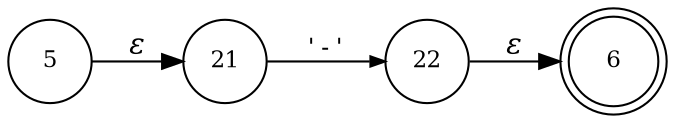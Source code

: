digraph ATN {
rankdir=LR;
s6[fontsize=11, label="6", shape=doublecircle, fixedsize=true, width=.6];
s5[fontsize=11,label="5", shape=circle, fixedsize=true, width=.55, peripheries=1];
s21[fontsize=11,label="21", shape=circle, fixedsize=true, width=.55, peripheries=1];
s22[fontsize=11,label="22", shape=circle, fixedsize=true, width=.55, peripheries=1];
s5 -> s21 [fontname="Times-Italic", label="&epsilon;"];
s21 -> s22 [fontsize=11, fontname="Courier", arrowsize=.7, label = "'-'", arrowhead = normal];
s22 -> s6 [fontname="Times-Italic", label="&epsilon;"];
}